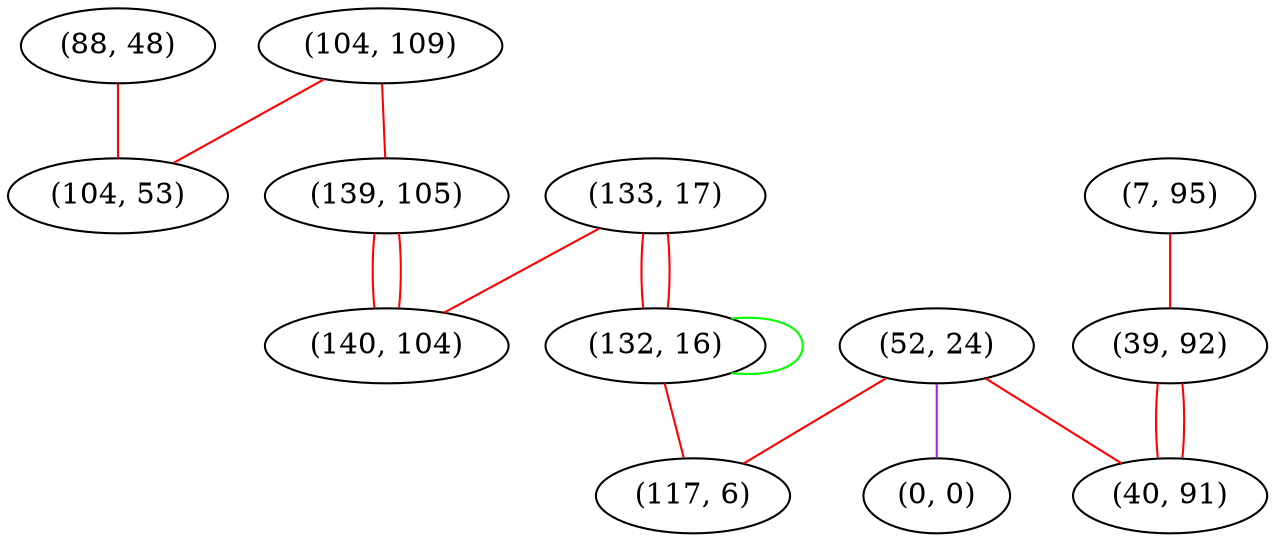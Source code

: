 graph "" {
"(88, 48)";
"(104, 109)";
"(52, 24)";
"(133, 17)";
"(139, 105)";
"(104, 53)";
"(132, 16)";
"(117, 6)";
"(0, 0)";
"(7, 95)";
"(39, 92)";
"(40, 91)";
"(140, 104)";
"(88, 48)" -- "(104, 53)"  [color=red, key=0, weight=1];
"(104, 109)" -- "(139, 105)"  [color=red, key=0, weight=1];
"(104, 109)" -- "(104, 53)"  [color=red, key=0, weight=1];
"(52, 24)" -- "(117, 6)"  [color=red, key=0, weight=1];
"(52, 24)" -- "(40, 91)"  [color=red, key=0, weight=1];
"(52, 24)" -- "(0, 0)"  [color=purple, key=0, weight=4];
"(133, 17)" -- "(140, 104)"  [color=red, key=0, weight=1];
"(133, 17)" -- "(132, 16)"  [color=red, key=0, weight=1];
"(133, 17)" -- "(132, 16)"  [color=red, key=1, weight=1];
"(139, 105)" -- "(140, 104)"  [color=red, key=0, weight=1];
"(139, 105)" -- "(140, 104)"  [color=red, key=1, weight=1];
"(132, 16)" -- "(117, 6)"  [color=red, key=0, weight=1];
"(132, 16)" -- "(132, 16)"  [color=green, key=0, weight=2];
"(7, 95)" -- "(39, 92)"  [color=red, key=0, weight=1];
"(39, 92)" -- "(40, 91)"  [color=red, key=0, weight=1];
"(39, 92)" -- "(40, 91)"  [color=red, key=1, weight=1];
}
